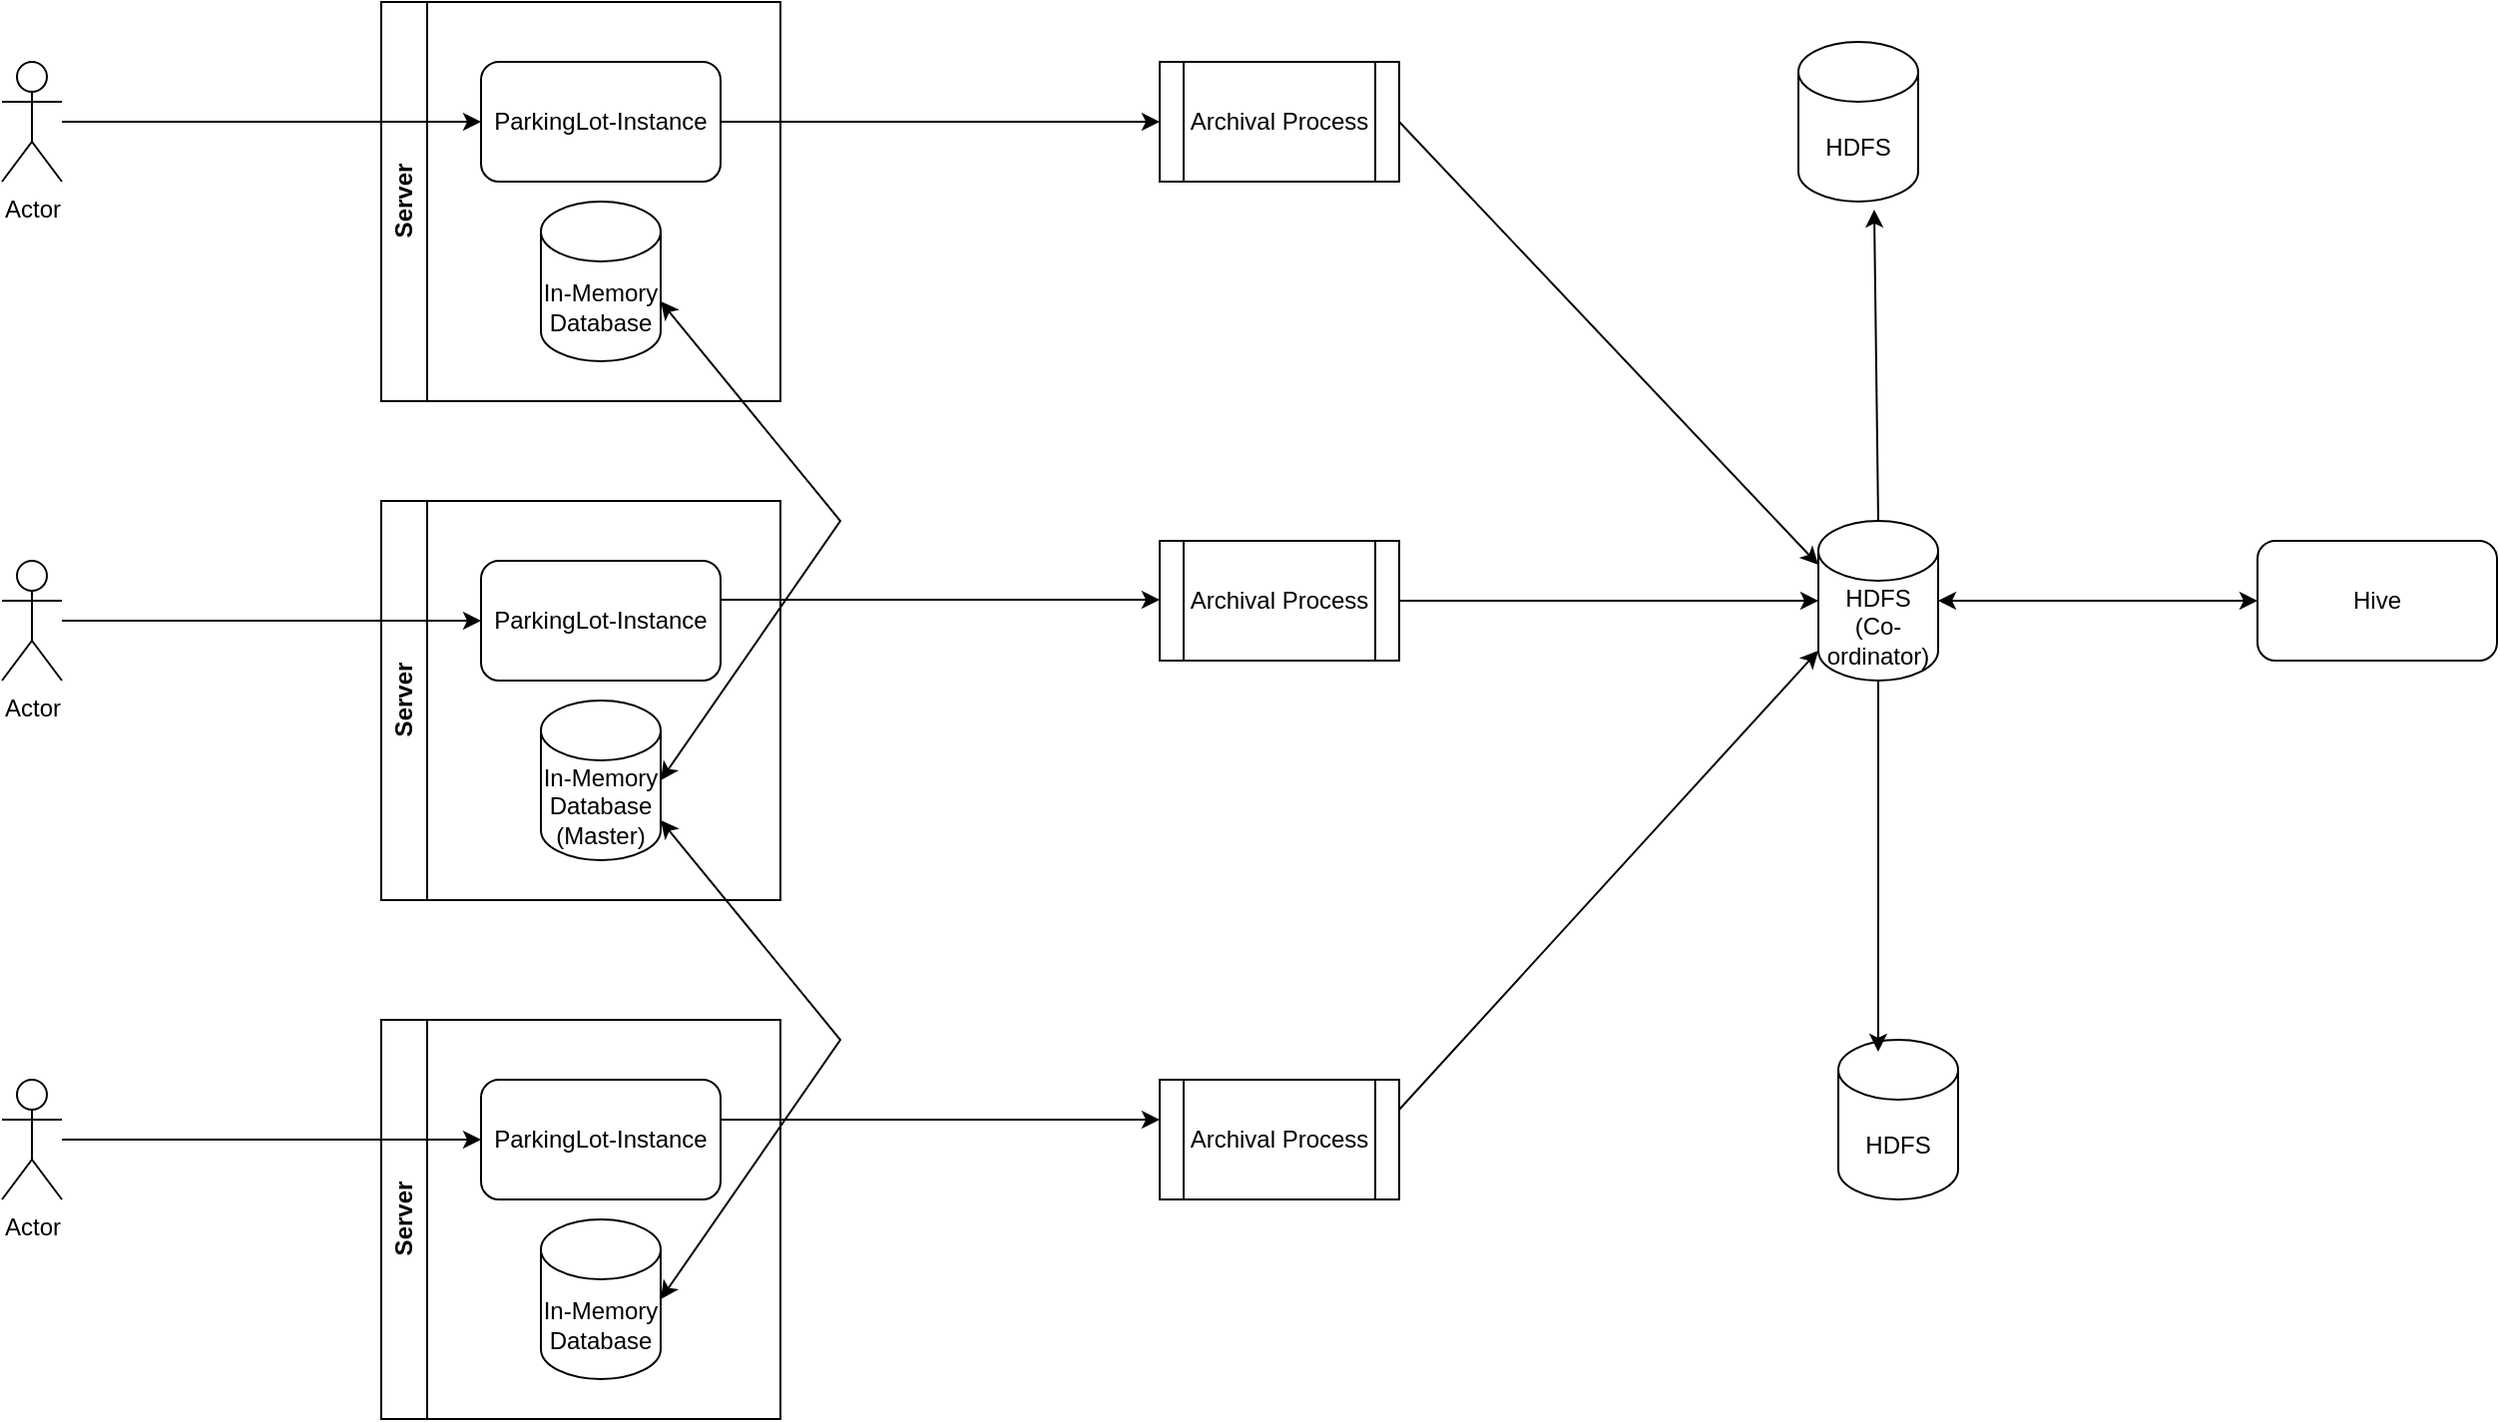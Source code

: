 <mxfile version="21.0.2" type="device"><diagram name="Page-1" id="Nnbwj-FM_csmf63oWQ1S"><mxGraphModel dx="2261" dy="707" grid="1" gridSize="10" guides="1" tooltips="1" connect="1" arrows="1" fold="1" page="1" pageScale="1" pageWidth="827" pageHeight="1169" math="0" shadow="0"><root><mxCell id="0"/><mxCell id="1" parent="0"/><mxCell id="ZOioSJCfjxtiWFrcQmkL-1" value="ParkingLot-Instance" style="rounded=1;whiteSpace=wrap;html=1;" vertex="1" parent="1"><mxGeometry x="220" y="320" width="120" height="60" as="geometry"/></mxCell><mxCell id="ZOioSJCfjxtiWFrcQmkL-6" value="In-Memory&lt;br&gt;Database&lt;br&gt;(Master)" style="shape=cylinder3;whiteSpace=wrap;html=1;boundedLbl=1;backgroundOutline=1;size=15;" vertex="1" parent="1"><mxGeometry x="250" y="390" width="60" height="80" as="geometry"/></mxCell><mxCell id="ZOioSJCfjxtiWFrcQmkL-7" value="Server" style="swimlane;horizontal=0;whiteSpace=wrap;html=1;" vertex="1" parent="1"><mxGeometry x="170" y="290" width="200" height="200" as="geometry"/></mxCell><mxCell id="ZOioSJCfjxtiWFrcQmkL-8" value="ParkingLot-Instance" style="rounded=1;whiteSpace=wrap;html=1;" vertex="1" parent="1"><mxGeometry x="220" y="70" width="120" height="60" as="geometry"/></mxCell><mxCell id="ZOioSJCfjxtiWFrcQmkL-9" value="In-Memory&lt;br&gt;Database" style="shape=cylinder3;whiteSpace=wrap;html=1;boundedLbl=1;backgroundOutline=1;size=15;" vertex="1" parent="1"><mxGeometry x="250" y="140" width="60" height="80" as="geometry"/></mxCell><mxCell id="ZOioSJCfjxtiWFrcQmkL-10" value="Server" style="swimlane;horizontal=0;whiteSpace=wrap;html=1;" vertex="1" parent="1"><mxGeometry x="170" y="40" width="200" height="200" as="geometry"/></mxCell><mxCell id="ZOioSJCfjxtiWFrcQmkL-14" value="ParkingLot-Instance" style="rounded=1;whiteSpace=wrap;html=1;" vertex="1" parent="1"><mxGeometry x="220" y="580" width="120" height="60" as="geometry"/></mxCell><mxCell id="ZOioSJCfjxtiWFrcQmkL-15" value="In-Memory&lt;br&gt;Database" style="shape=cylinder3;whiteSpace=wrap;html=1;boundedLbl=1;backgroundOutline=1;size=15;" vertex="1" parent="1"><mxGeometry x="250" y="650" width="60" height="80" as="geometry"/></mxCell><mxCell id="ZOioSJCfjxtiWFrcQmkL-16" value="Server" style="swimlane;horizontal=0;whiteSpace=wrap;html=1;" vertex="1" parent="1"><mxGeometry x="170" y="550" width="200" height="200" as="geometry"/></mxCell><mxCell id="ZOioSJCfjxtiWFrcQmkL-30" value="Actor" style="shape=umlActor;verticalLabelPosition=bottom;verticalAlign=top;html=1;outlineConnect=0;" vertex="1" parent="1"><mxGeometry x="-20" y="320" width="30" height="60" as="geometry"/></mxCell><mxCell id="ZOioSJCfjxtiWFrcQmkL-31" value="" style="endArrow=classic;html=1;rounded=0;" edge="1" parent="1" source="ZOioSJCfjxtiWFrcQmkL-30" target="ZOioSJCfjxtiWFrcQmkL-1"><mxGeometry width="50" height="50" relative="1" as="geometry"><mxPoint x="-50" y="440" as="sourcePoint"/><mxPoint x="20.711" y="390" as="targetPoint"/></mxGeometry></mxCell><mxCell id="ZOioSJCfjxtiWFrcQmkL-32" value="Actor" style="shape=umlActor;verticalLabelPosition=bottom;verticalAlign=top;html=1;outlineConnect=0;" vertex="1" parent="1"><mxGeometry x="-20" y="580" width="30" height="60" as="geometry"/></mxCell><mxCell id="ZOioSJCfjxtiWFrcQmkL-33" value="" style="endArrow=classic;html=1;rounded=0;" edge="1" parent="1" source="ZOioSJCfjxtiWFrcQmkL-32"><mxGeometry width="50" height="50" relative="1" as="geometry"><mxPoint x="-50" y="700" as="sourcePoint"/><mxPoint x="220" y="610" as="targetPoint"/></mxGeometry></mxCell><mxCell id="ZOioSJCfjxtiWFrcQmkL-37" value="Actor" style="shape=umlActor;verticalLabelPosition=bottom;verticalAlign=top;html=1;outlineConnect=0;" vertex="1" parent="1"><mxGeometry x="-20" y="70" width="30" height="60" as="geometry"/></mxCell><mxCell id="ZOioSJCfjxtiWFrcQmkL-38" value="" style="endArrow=classic;html=1;rounded=0;" edge="1" parent="1" source="ZOioSJCfjxtiWFrcQmkL-37"><mxGeometry width="50" height="50" relative="1" as="geometry"><mxPoint x="-50" y="190" as="sourcePoint"/><mxPoint x="220" y="100" as="targetPoint"/></mxGeometry></mxCell><mxCell id="ZOioSJCfjxtiWFrcQmkL-39" value="HDFS" style="shape=cylinder3;whiteSpace=wrap;html=1;boundedLbl=1;backgroundOutline=1;size=15;" vertex="1" parent="1"><mxGeometry x="880" y="60" width="60" height="80" as="geometry"/></mxCell><mxCell id="ZOioSJCfjxtiWFrcQmkL-40" value="HDFS&lt;br&gt;(Co-ordinator)" style="shape=cylinder3;whiteSpace=wrap;html=1;boundedLbl=1;backgroundOutline=1;size=15;" vertex="1" parent="1"><mxGeometry x="890" y="300" width="60" height="80" as="geometry"/></mxCell><mxCell id="ZOioSJCfjxtiWFrcQmkL-41" value="HDFS" style="shape=cylinder3;whiteSpace=wrap;html=1;boundedLbl=1;backgroundOutline=1;size=15;" vertex="1" parent="1"><mxGeometry x="900" y="560" width="60" height="80" as="geometry"/></mxCell><mxCell id="ZOioSJCfjxtiWFrcQmkL-42" value="Archival Process" style="shape=process;whiteSpace=wrap;html=1;backgroundOutline=1;" vertex="1" parent="1"><mxGeometry x="560" y="70" width="120" height="60" as="geometry"/></mxCell><mxCell id="ZOioSJCfjxtiWFrcQmkL-43" value="Archival Process" style="shape=process;whiteSpace=wrap;html=1;backgroundOutline=1;" vertex="1" parent="1"><mxGeometry x="560" y="310" width="120" height="60" as="geometry"/></mxCell><mxCell id="ZOioSJCfjxtiWFrcQmkL-44" value="Archival Process" style="shape=process;whiteSpace=wrap;html=1;backgroundOutline=1;" vertex="1" parent="1"><mxGeometry x="560" y="580" width="120" height="60" as="geometry"/></mxCell><mxCell id="ZOioSJCfjxtiWFrcQmkL-46" value="" style="endArrow=classic;startArrow=classic;html=1;rounded=0;exitX=1;exitY=0.5;exitDx=0;exitDy=0;exitPerimeter=0;" edge="1" parent="1" source="ZOioSJCfjxtiWFrcQmkL-6"><mxGeometry width="50" height="50" relative="1" as="geometry"><mxPoint x="440" y="290" as="sourcePoint"/><mxPoint x="310" y="190" as="targetPoint"/><Array as="points"><mxPoint x="400" y="300"/></Array></mxGeometry></mxCell><mxCell id="ZOioSJCfjxtiWFrcQmkL-47" value="" style="endArrow=classic;startArrow=classic;html=1;rounded=0;exitX=1;exitY=0.5;exitDx=0;exitDy=0;exitPerimeter=0;" edge="1" parent="1"><mxGeometry width="50" height="50" relative="1" as="geometry"><mxPoint x="310" y="690" as="sourcePoint"/><mxPoint x="310" y="450" as="targetPoint"/><Array as="points"><mxPoint x="400" y="560"/></Array></mxGeometry></mxCell><mxCell id="ZOioSJCfjxtiWFrcQmkL-48" value="" style="endArrow=classic;html=1;rounded=0;exitX=1;exitY=0.5;exitDx=0;exitDy=0;entryX=0;entryY=0.5;entryDx=0;entryDy=0;" edge="1" parent="1" source="ZOioSJCfjxtiWFrcQmkL-8" target="ZOioSJCfjxtiWFrcQmkL-42"><mxGeometry width="50" height="50" relative="1" as="geometry"><mxPoint x="450" y="310" as="sourcePoint"/><mxPoint x="500" y="260" as="targetPoint"/></mxGeometry></mxCell><mxCell id="ZOioSJCfjxtiWFrcQmkL-49" value="" style="endArrow=classic;html=1;rounded=0;exitX=1;exitY=0.5;exitDx=0;exitDy=0;entryX=0;entryY=0.5;entryDx=0;entryDy=0;" edge="1" parent="1"><mxGeometry width="50" height="50" relative="1" as="geometry"><mxPoint x="340" y="339.5" as="sourcePoint"/><mxPoint x="560" y="339.5" as="targetPoint"/></mxGeometry></mxCell><mxCell id="ZOioSJCfjxtiWFrcQmkL-50" value="" style="endArrow=classic;html=1;rounded=0;exitX=1;exitY=0.5;exitDx=0;exitDy=0;entryX=0;entryY=0.5;entryDx=0;entryDy=0;" edge="1" parent="1"><mxGeometry width="50" height="50" relative="1" as="geometry"><mxPoint x="340" y="600" as="sourcePoint"/><mxPoint x="560" y="600" as="targetPoint"/></mxGeometry></mxCell><mxCell id="ZOioSJCfjxtiWFrcQmkL-51" value="" style="endArrow=classic;html=1;rounded=0;exitX=1;exitY=0.5;exitDx=0;exitDy=0;entryX=0;entryY=0.275;entryDx=0;entryDy=0;entryPerimeter=0;" edge="1" parent="1" source="ZOioSJCfjxtiWFrcQmkL-42" target="ZOioSJCfjxtiWFrcQmkL-40"><mxGeometry width="50" height="50" relative="1" as="geometry"><mxPoint x="690" y="270" as="sourcePoint"/><mxPoint x="740" y="220" as="targetPoint"/></mxGeometry></mxCell><mxCell id="ZOioSJCfjxtiWFrcQmkL-52" value="" style="endArrow=classic;html=1;rounded=0;exitX=1;exitY=0.5;exitDx=0;exitDy=0;entryX=0;entryY=0.5;entryDx=0;entryDy=0;entryPerimeter=0;" edge="1" parent="1" source="ZOioSJCfjxtiWFrcQmkL-43" target="ZOioSJCfjxtiWFrcQmkL-40"><mxGeometry width="50" height="50" relative="1" as="geometry"><mxPoint x="640" y="520" as="sourcePoint"/><mxPoint x="690" y="470" as="targetPoint"/></mxGeometry></mxCell><mxCell id="ZOioSJCfjxtiWFrcQmkL-53" value="" style="endArrow=classic;html=1;rounded=0;exitX=1;exitY=0.25;exitDx=0;exitDy=0;entryX=0;entryY=1;entryDx=0;entryDy=-15;entryPerimeter=0;" edge="1" parent="1" source="ZOioSJCfjxtiWFrcQmkL-44" target="ZOioSJCfjxtiWFrcQmkL-40"><mxGeometry width="50" height="50" relative="1" as="geometry"><mxPoint x="560" y="520" as="sourcePoint"/><mxPoint x="610" y="470" as="targetPoint"/></mxGeometry></mxCell><mxCell id="ZOioSJCfjxtiWFrcQmkL-55" value="" style="endArrow=classic;html=1;rounded=0;exitX=0.5;exitY=0;exitDx=0;exitDy=0;exitPerimeter=0;entryX=0.633;entryY=1.05;entryDx=0;entryDy=0;entryPerimeter=0;" edge="1" parent="1" source="ZOioSJCfjxtiWFrcQmkL-40" target="ZOioSJCfjxtiWFrcQmkL-39"><mxGeometry width="50" height="50" relative="1" as="geometry"><mxPoint x="900" y="250" as="sourcePoint"/><mxPoint x="950" y="200" as="targetPoint"/></mxGeometry></mxCell><mxCell id="ZOioSJCfjxtiWFrcQmkL-56" value="" style="endArrow=classic;html=1;rounded=0;exitX=0.5;exitY=1;exitDx=0;exitDy=0;exitPerimeter=0;entryX=0.333;entryY=0.075;entryDx=0;entryDy=0;entryPerimeter=0;" edge="1" parent="1" source="ZOioSJCfjxtiWFrcQmkL-40" target="ZOioSJCfjxtiWFrcQmkL-41"><mxGeometry width="50" height="50" relative="1" as="geometry"><mxPoint x="970" y="480" as="sourcePoint"/><mxPoint x="1020" y="430" as="targetPoint"/></mxGeometry></mxCell><mxCell id="ZOioSJCfjxtiWFrcQmkL-57" value="Hive" style="rounded=1;whiteSpace=wrap;html=1;" vertex="1" parent="1"><mxGeometry x="1110" y="310" width="120" height="60" as="geometry"/></mxCell><mxCell id="ZOioSJCfjxtiWFrcQmkL-58" value="" style="endArrow=classic;startArrow=classic;html=1;rounded=0;exitX=1;exitY=0.5;exitDx=0;exitDy=0;exitPerimeter=0;" edge="1" parent="1" source="ZOioSJCfjxtiWFrcQmkL-40"><mxGeometry width="50" height="50" relative="1" as="geometry"><mxPoint x="930" y="450" as="sourcePoint"/><mxPoint x="1110" y="340" as="targetPoint"/></mxGeometry></mxCell></root></mxGraphModel></diagram></mxfile>
